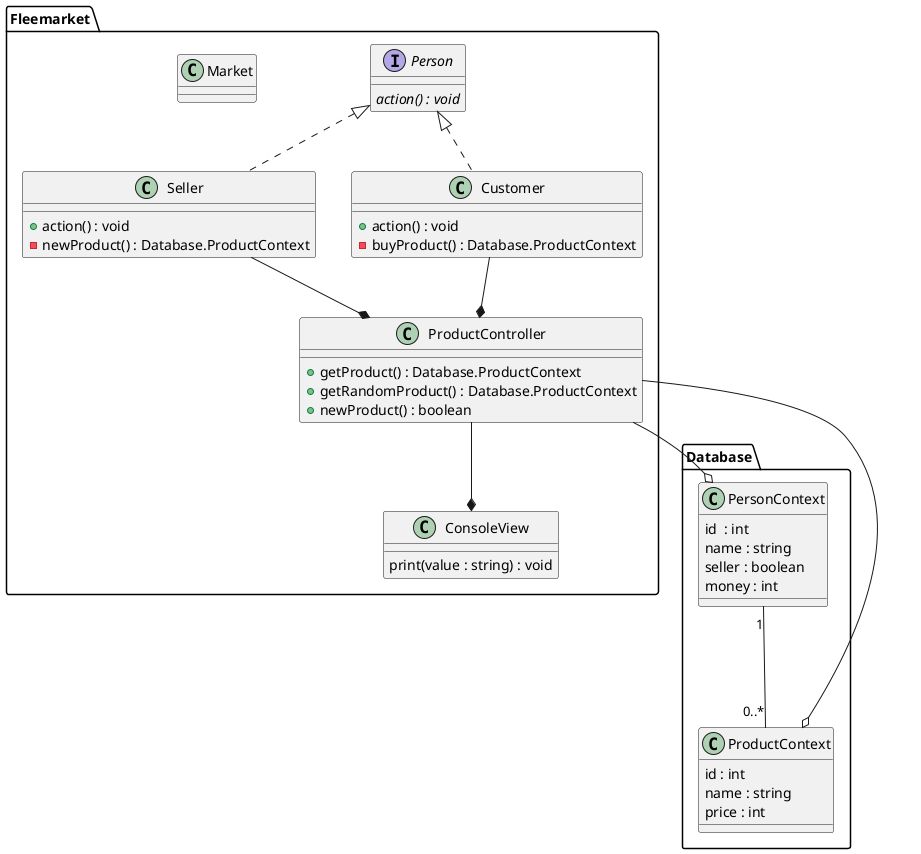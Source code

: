 @startuml

namespace Database {
    class PersonContext {
        id  : int
        name : string
        seller : boolean
        money : int
    }
    
    PersonContext "1" --- "0..*" ProductContext
    
    class ProductContext {
        id : int
        name : string
        price : int
    }
}

namespace Fleemarket {
    class ProductController{
        +getProduct() : Database.ProductContext
        +getRandomProduct() : Database.ProductContext
        +newProduct() : boolean
    }
    
    ProductController --o Database.ProductContext
    ProductController --o Database.PersonContext
    
    class ConsoleView {
        print(value : string) : void
    }
    
    ProductController --* ConsoleView
    
    interface Person {
        {abstract} action() : void
    }
    
    class Seller implements Person {
        +action() : void
        -newProduct() : Database.ProductContext
    }
    
    Seller --* ProductController
    
    class Customer implements Person {
        +action() : void
        -buyProduct() : Database.ProductContext
    }
    
    Customer --* ProductController
    
    class Market {
    
    }
}

@enduml
